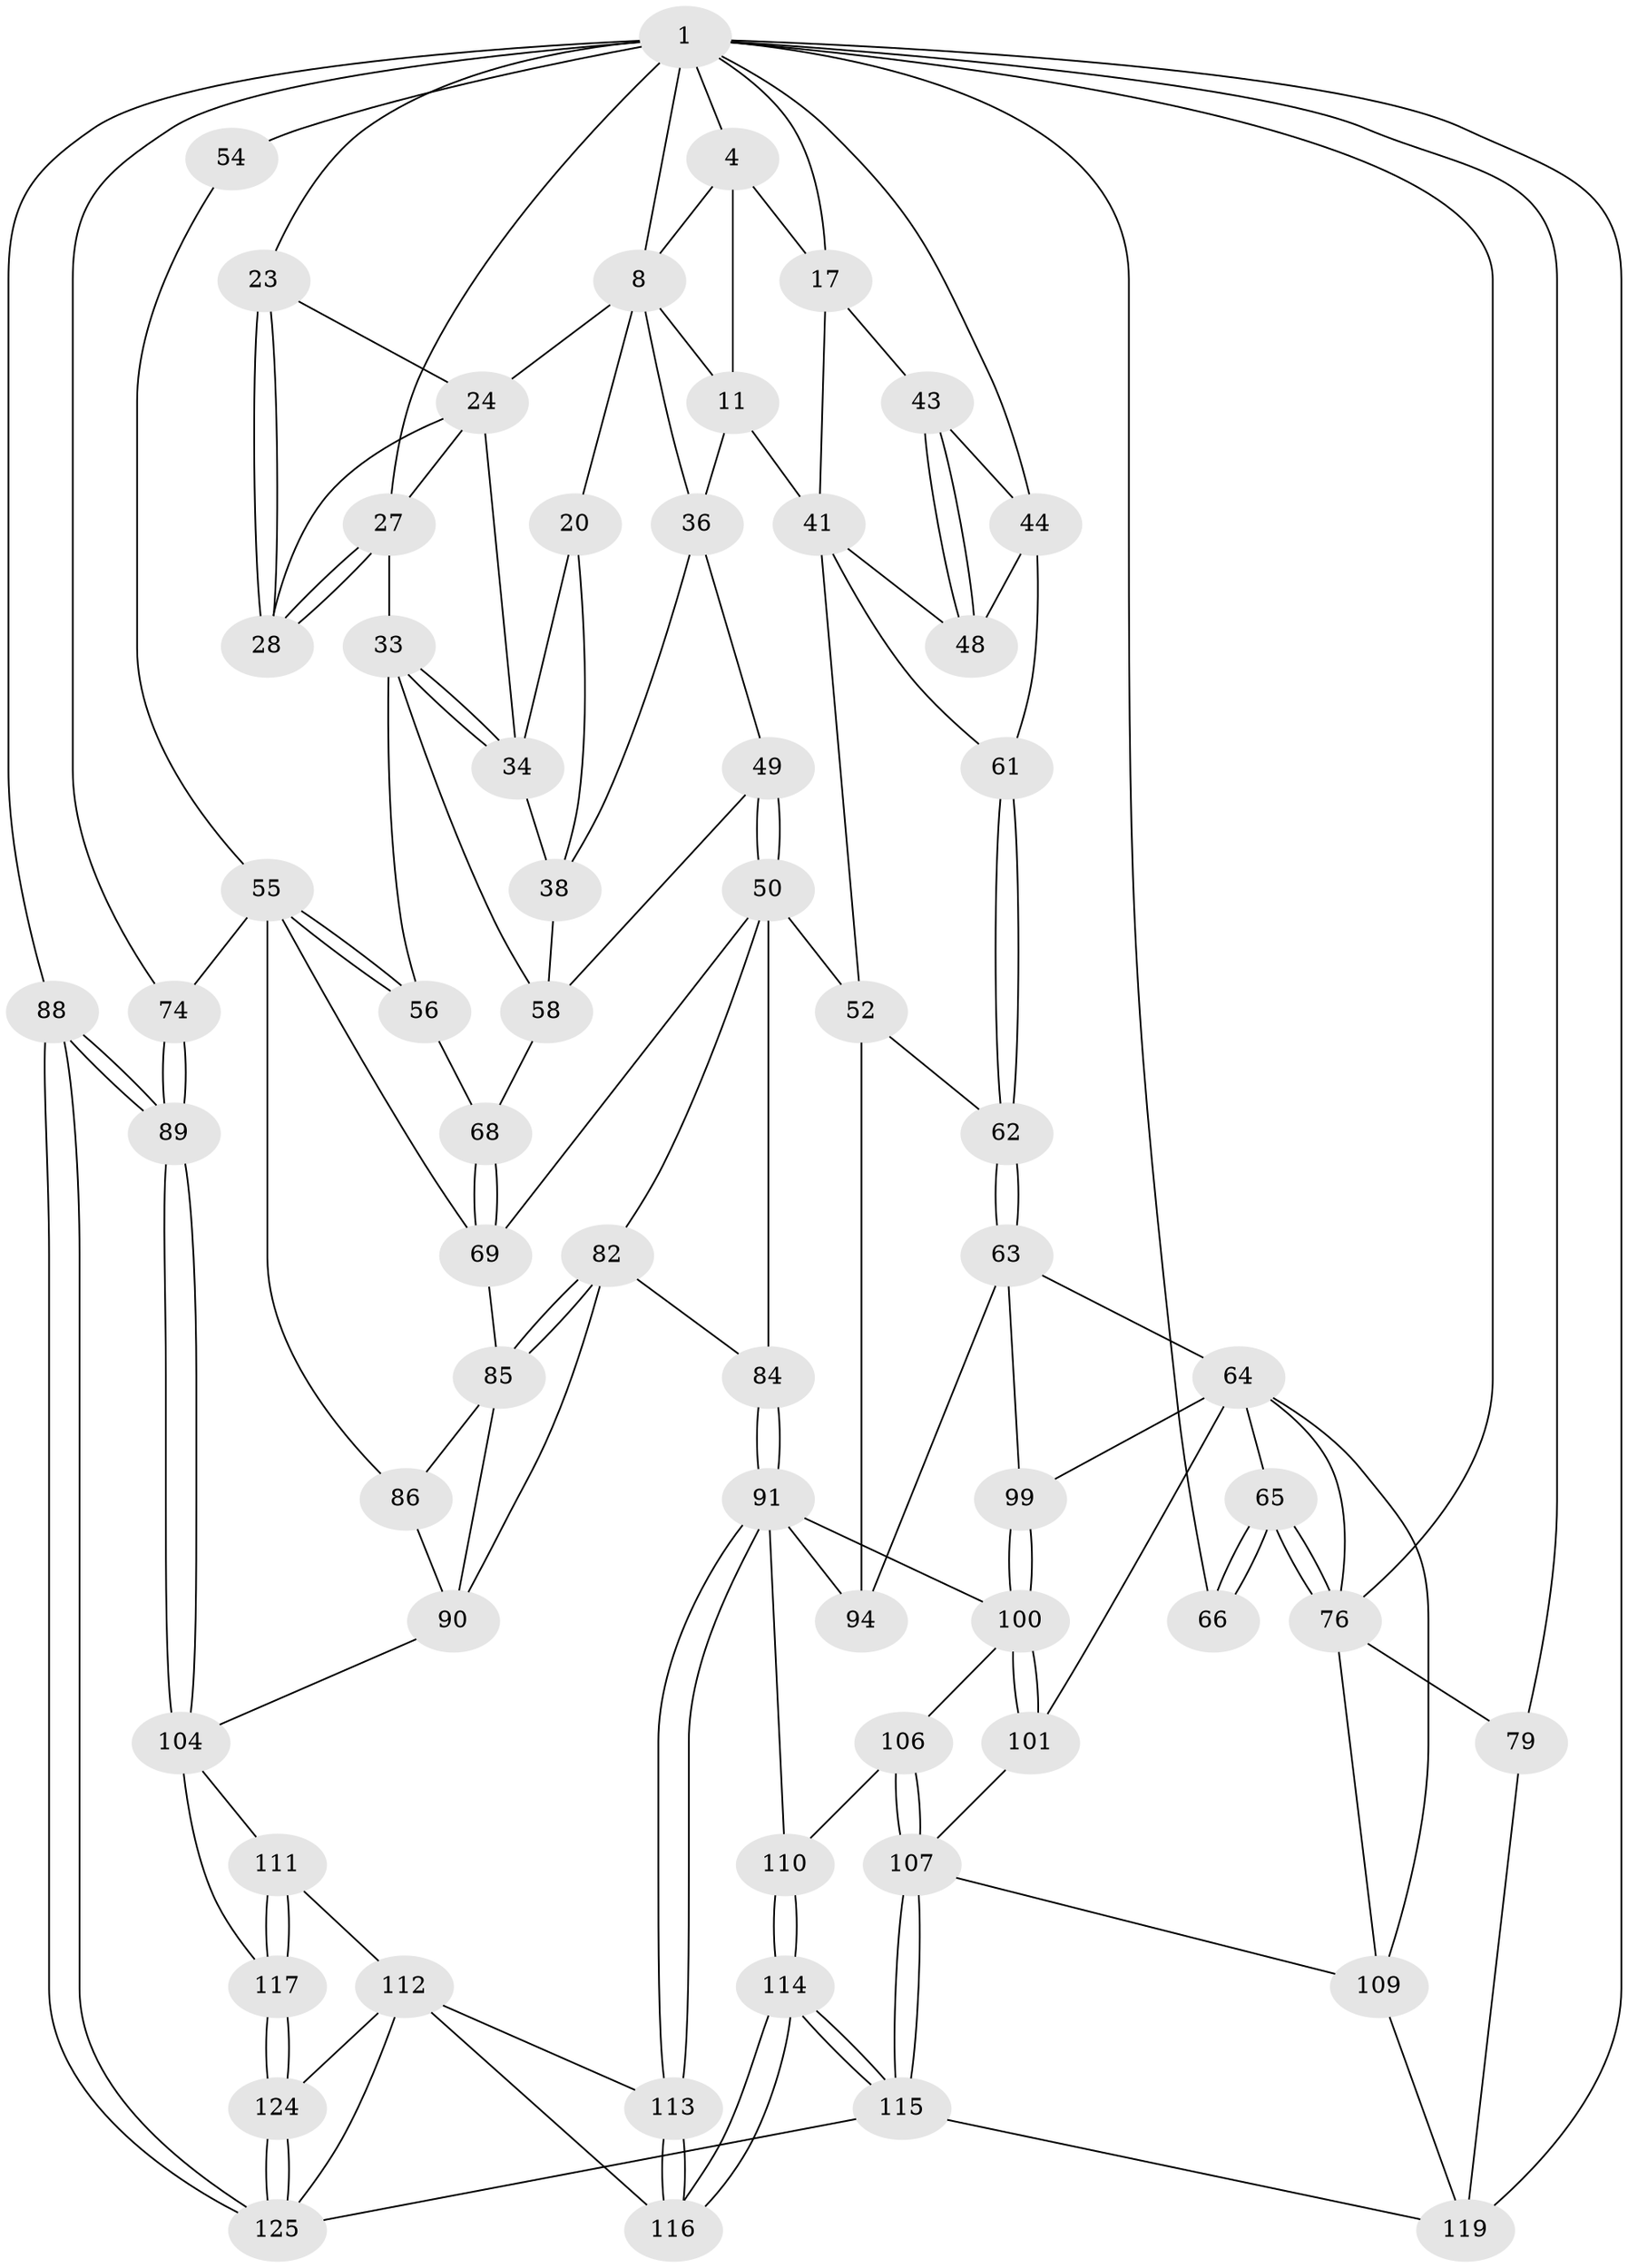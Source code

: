 // original degree distribution, {3: 0.015873015873015872, 6: 0.23809523809523808, 4: 0.25396825396825395, 5: 0.49206349206349204}
// Generated by graph-tools (version 1.1) at 2025/28/03/15/25 16:28:01]
// undirected, 63 vertices, 149 edges
graph export_dot {
graph [start="1"]
  node [color=gray90,style=filled];
  1 [pos="+0.8728383142027853+0",super="+2+6"];
  4 [pos="+0.4600250552213993+0",super="+12+5"];
  8 [pos="+0.8140617660738646+0.08685795180282672",super="+19+9"];
  11 [pos="+0.5164824313832607+0.12097814240511758",super="+31"];
  17 [pos="+0.2962369436062329+0.1226636521188188",super="+42"];
  20 [pos="+0.7492042833142966+0.15019586558350767",super="+21"];
  23 [pos="+0.8537399947070184+0.0957280496631503"];
  24 [pos="+0.8520240321537619+0.11380450374725172",super="+29+25"];
  27 [pos="+0.9936827074405807+0.19113737813528406",super="+32"];
  28 [pos="+0.9524655853618473+0.16921652615362068"];
  33 [pos="+0.8474665955040009+0.29662484584530086",super="+57"];
  34 [pos="+0.8132191344251353+0.2763804368644081",super="+35"];
  36 [pos="+0.5967627106943728+0.21961967752784847",super="+39"];
  38 [pos="+0.7084817774781016+0.2705585735498153",super="+40"];
  41 [pos="+0.4919848071889885+0.22860291235324806",super="+46"];
  43 [pos="+0.35885374108961365+0.24904602994258374"];
  44 [pos="+0.25203751993480866+0.2958510901228286",super="+60"];
  48 [pos="+0.36960773117766915+0.33522224009169255"];
  49 [pos="+0.6372274305275489+0.41173262181567116"];
  50 [pos="+0.6340592666014291+0.41720350544376616",super="+70+51"];
  52 [pos="+0.4816846879481656+0.42466877985467405",super="+81"];
  54 [pos="+0.8924842902460043+0.37581305632771334"];
  55 [pos="+0.8850729568071454+0.3772427320324052",super="+71"];
  56 [pos="+0.8702333594146129+0.3595954124497972"];
  58 [pos="+0.7475907134732529+0.36031340189133226",super="+59"];
  61 [pos="+0.292688888502659+0.4101579394035359"];
  62 [pos="+0.2374841803389655+0.4540551074592167"];
  63 [pos="+0.18707200151429704+0.4764908740614859",super="+95"];
  64 [pos="+0.17973926804734075+0.47503302474365",super="+96"];
  65 [pos="+0.14252566398938163+0.4309140269006291"];
  66 [pos="+0.15753300914996948+0.31890916545054954"];
  68 [pos="+0.7950961999495602+0.39867597520002096"];
  69 [pos="+0.7449225554458563+0.489329843995763",super="+72"];
  74 [pos="+1+0.6054252453913694"];
  76 [pos="+0+0.4758648142294626",super="+77"];
  79 [pos="+0+1"];
  82 [pos="+0.6743526524401173+0.6577015106643179",super="+83"];
  84 [pos="+0.6186882614078428+0.7184694752654535"];
  85 [pos="+0.7558679774342192+0.5032775214135605",super="+87"];
  86 [pos="+0.8793768529558141+0.6039687798286175"];
  88 [pos="+1+1"];
  89 [pos="+1+1"];
  90 [pos="+0.7333274756617906+0.6910838808568659",super="+103"];
  91 [pos="+0.6140598699141416+0.7242873627110689",super="+92"];
  94 [pos="+0.3760269631016644+0.611640799119152"];
  99 [pos="+0.21378597996515075+0.6268238109122958"];
  100 [pos="+0.20549536069916302+0.6880962295294066",super="+102"];
  101 [pos="+0.11153523059709132+0.68326193339634"];
  104 [pos="+0.9903653563106017+0.8810772394339306",super="+105"];
  106 [pos="+0.23422714398213515+0.779938548550598"];
  107 [pos="+0.20596133951563184+0.8335834153075636",super="+108"];
  109 [pos="+0.1686587750759254+0.8471592768890183",super="+121"];
  110 [pos="+0.36676655034798195+0.769261695391293"];
  111 [pos="+0.7805100654610415+0.8423264614599656"];
  112 [pos="+0.6467892271086075+0.8159273744341554",super="+122"];
  113 [pos="+0.6141316090096292+0.732952075143319"];
  114 [pos="+0.3758249214841019+0.9058354235948919"];
  115 [pos="+0.36139237827401366+0.9228138065426136",super="+118"];
  116 [pos="+0.4298396827339453+0.8933011392551199"];
  117 [pos="+0.7894016328055499+0.9281885083452565"];
  119 [pos="+0.24932881638684495+1",super="+120"];
  124 [pos="+0.7015980021973774+1"];
  125 [pos="+0.7014738114123862+1",super="+126"];
  1 -- 66 [weight=2];
  1 -- 4;
  1 -- 74;
  1 -- 44;
  1 -- 76;
  1 -- 79;
  1 -- 17;
  1 -- 54 [weight=2];
  1 -- 119;
  1 -- 88 [weight=2];
  1 -- 8;
  1 -- 27;
  1 -- 23;
  4 -- 17;
  4 -- 11 [weight=2];
  4 -- 8;
  8 -- 20 [weight=2];
  8 -- 36;
  8 -- 11;
  8 -- 24;
  11 -- 41;
  11 -- 36;
  17 -- 43;
  17 -- 41;
  20 -- 34;
  20 -- 38;
  23 -- 24;
  23 -- 28;
  23 -- 28;
  24 -- 28;
  24 -- 34;
  24 -- 27;
  27 -- 28;
  27 -- 28;
  27 -- 33;
  33 -- 34;
  33 -- 34;
  33 -- 56;
  33 -- 58;
  34 -- 38;
  36 -- 49;
  36 -- 38;
  38 -- 58;
  41 -- 48;
  41 -- 52;
  41 -- 61;
  43 -- 44;
  43 -- 48;
  43 -- 48;
  44 -- 48;
  44 -- 61;
  49 -- 50;
  49 -- 50;
  49 -- 58;
  50 -- 82;
  50 -- 69;
  50 -- 52;
  50 -- 84;
  52 -- 94;
  52 -- 62;
  54 -- 55;
  55 -- 56;
  55 -- 56;
  55 -- 74;
  55 -- 69;
  55 -- 86;
  56 -- 68;
  58 -- 68;
  61 -- 62;
  61 -- 62;
  62 -- 63;
  62 -- 63;
  63 -- 64;
  63 -- 99;
  63 -- 94;
  64 -- 65;
  64 -- 99;
  64 -- 101;
  64 -- 109;
  64 -- 76;
  65 -- 66;
  65 -- 66;
  65 -- 76;
  65 -- 76;
  68 -- 69;
  68 -- 69;
  69 -- 85;
  74 -- 89;
  74 -- 89;
  76 -- 109;
  76 -- 79;
  79 -- 119;
  82 -- 85;
  82 -- 85;
  82 -- 84;
  82 -- 90;
  84 -- 91;
  84 -- 91;
  85 -- 90;
  85 -- 86;
  86 -- 90;
  88 -- 89;
  88 -- 89;
  88 -- 125;
  88 -- 125;
  89 -- 104;
  89 -- 104;
  90 -- 104;
  91 -- 113;
  91 -- 113;
  91 -- 110;
  91 -- 94;
  91 -- 100;
  99 -- 100;
  99 -- 100;
  100 -- 101;
  100 -- 101;
  100 -- 106;
  101 -- 107;
  104 -- 117;
  104 -- 111;
  106 -- 107;
  106 -- 107;
  106 -- 110;
  107 -- 115;
  107 -- 115;
  107 -- 109;
  109 -- 119;
  110 -- 114;
  110 -- 114;
  111 -- 112;
  111 -- 117;
  111 -- 117;
  112 -- 113;
  112 -- 124;
  112 -- 116;
  112 -- 125;
  113 -- 116;
  113 -- 116;
  114 -- 115;
  114 -- 115;
  114 -- 116;
  114 -- 116;
  115 -- 125;
  115 -- 119;
  117 -- 124;
  117 -- 124;
  124 -- 125;
  124 -- 125;
}
